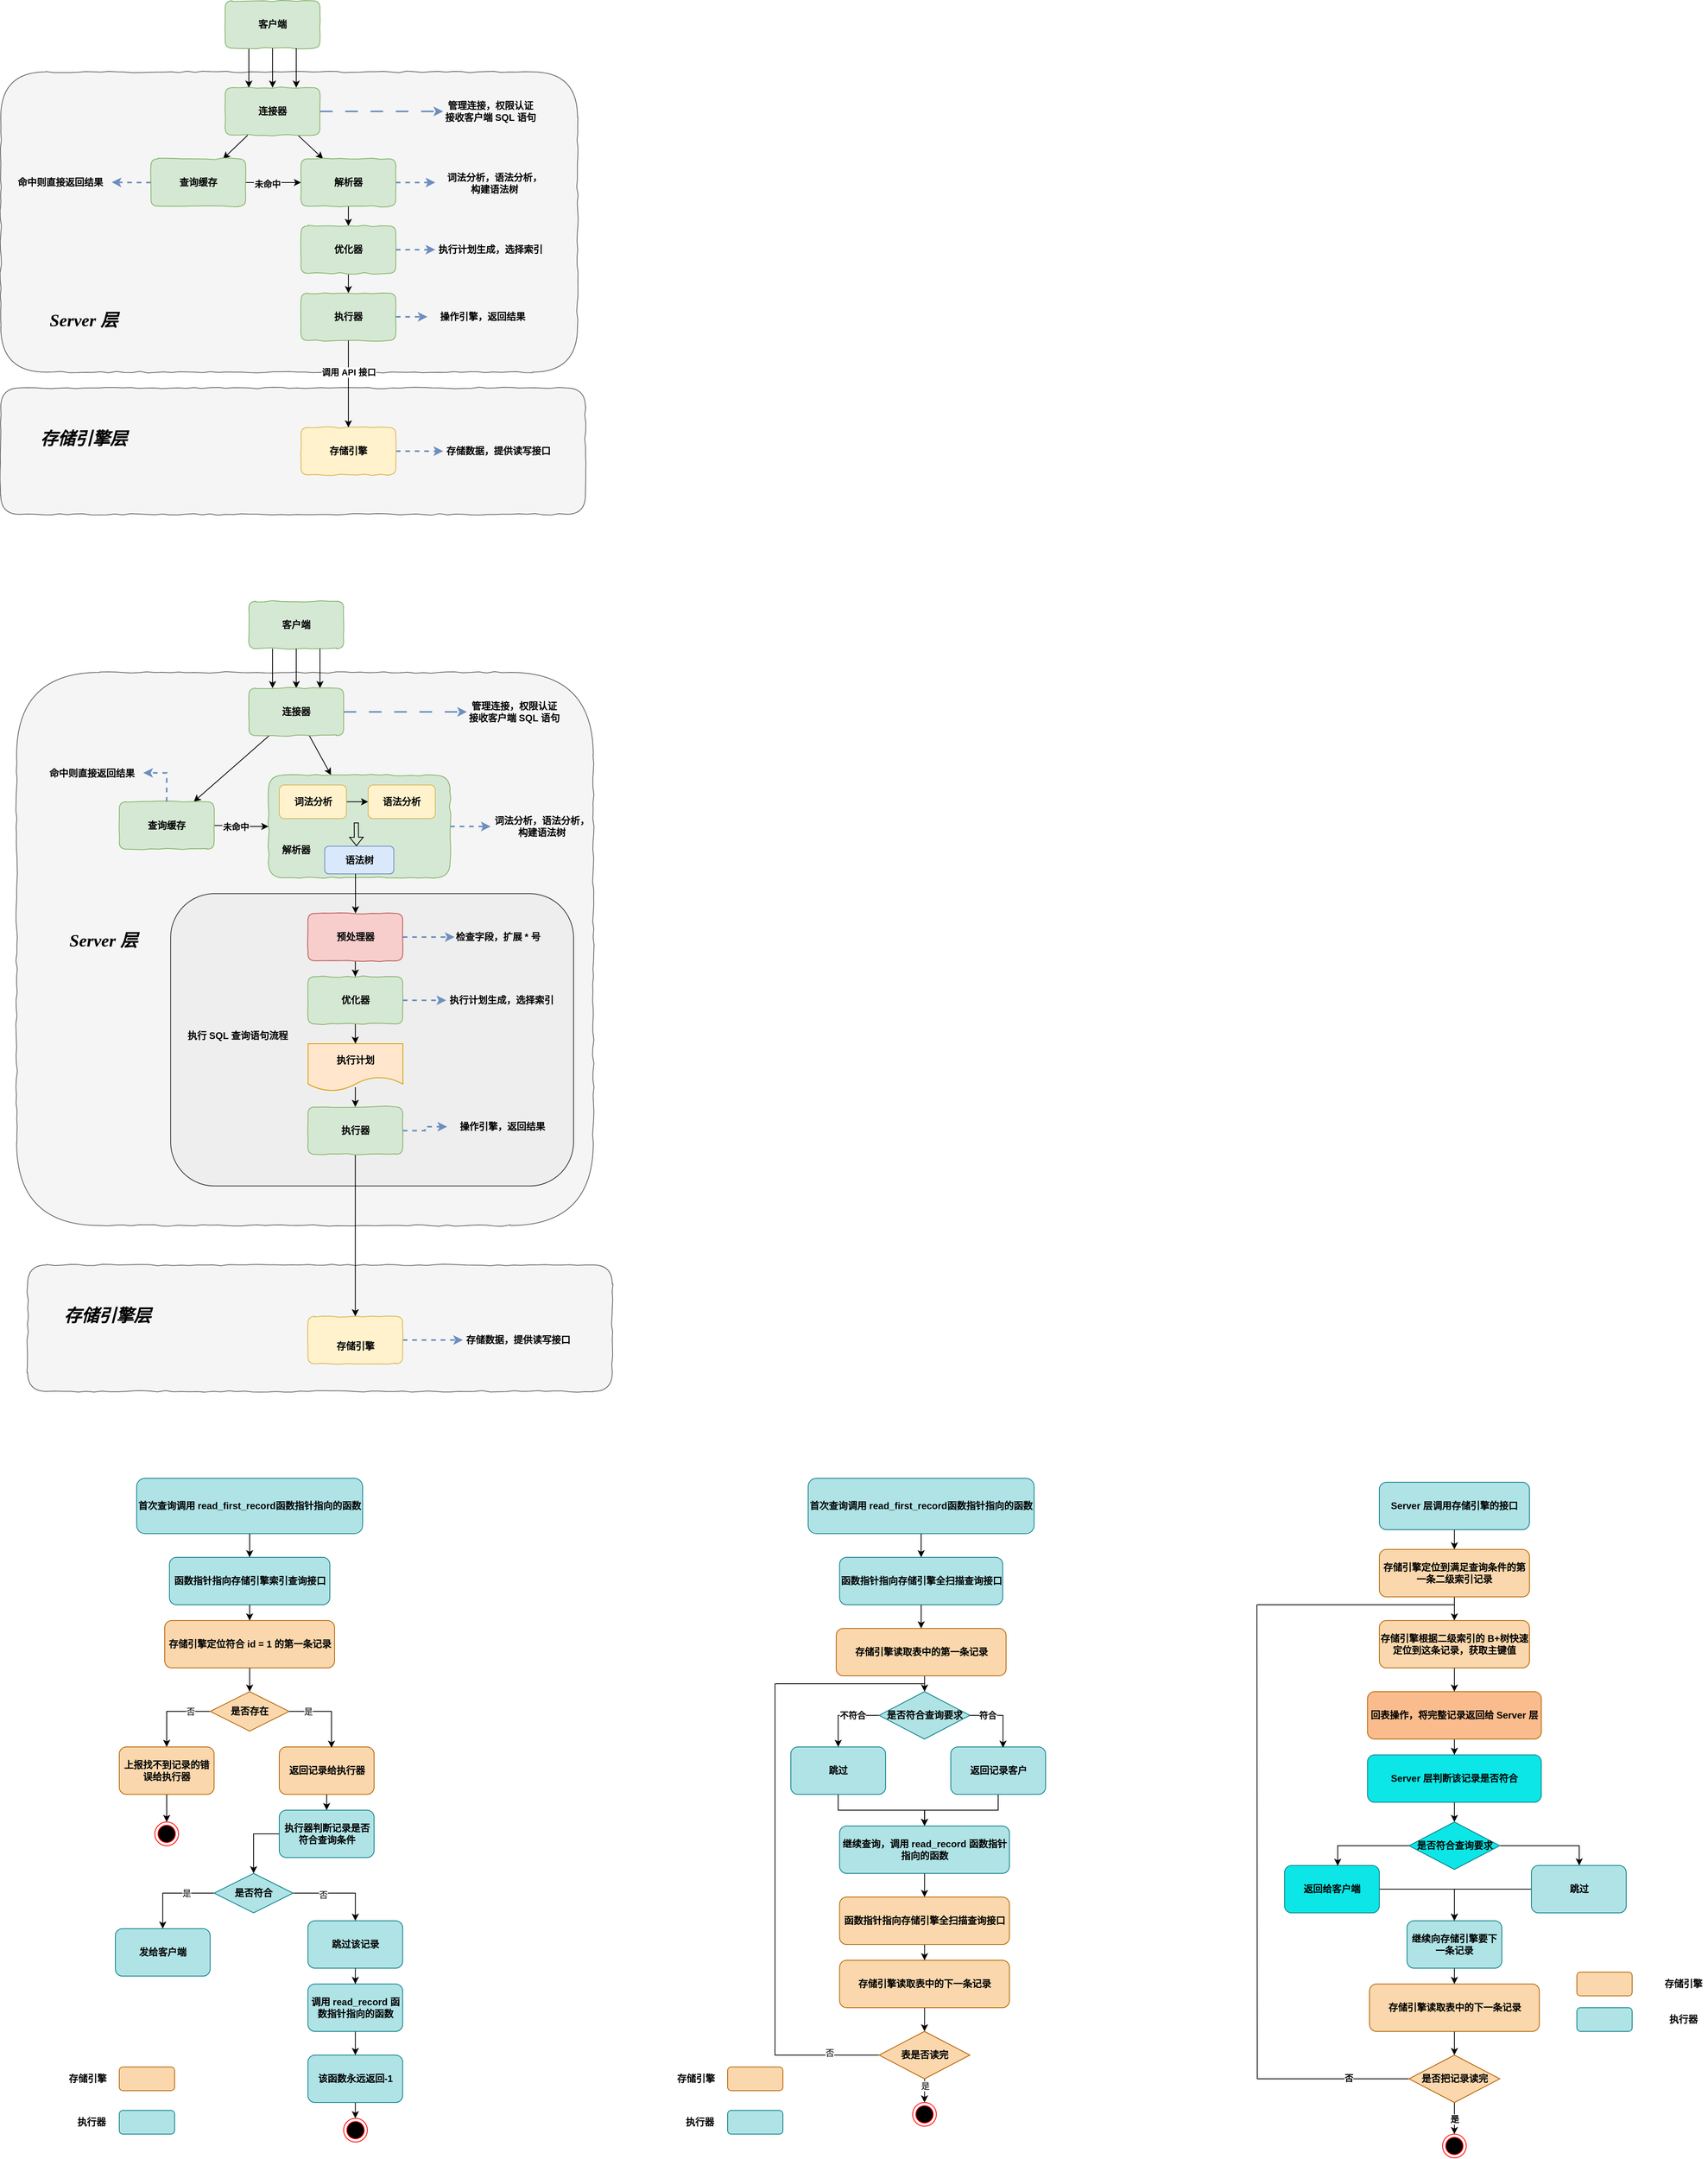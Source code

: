 <mxfile version="24.6.5" type="github">
  <diagram name="第 1 页" id="MEACxN7ZedEybKg8wjWV">
    <mxGraphModel dx="1878" dy="1115" grid="1" gridSize="10" guides="1" tooltips="1" connect="1" arrows="1" fold="1" page="1" pageScale="1" pageWidth="827" pageHeight="1169" math="0" shadow="0">
      <root>
        <mxCell id="0" />
        <mxCell id="1" parent="0" />
        <mxCell id="HuYIBK7tqEcYxLUVjsVk-5" value="" style="rounded=1;whiteSpace=wrap;html=1;comic=1;fontStyle=1;fillColor=#f5f5f5;strokeColor=#666666;fontColor=#333333;" vertex="1" parent="1">
          <mxGeometry x="10" y="110" width="730" height="380" as="geometry" />
        </mxCell>
        <mxCell id="HuYIBK7tqEcYxLUVjsVk-39" style="edgeStyle=orthogonalEdgeStyle;rounded=0;orthogonalLoop=1;jettySize=auto;html=1;entryX=0.25;entryY=0;entryDx=0;entryDy=0;" edge="1" parent="1" source="HuYIBK7tqEcYxLUVjsVk-2" target="HuYIBK7tqEcYxLUVjsVk-4">
          <mxGeometry relative="1" as="geometry">
            <Array as="points">
              <mxPoint x="324" y="100" />
              <mxPoint x="324" y="100" />
            </Array>
          </mxGeometry>
        </mxCell>
        <mxCell id="HuYIBK7tqEcYxLUVjsVk-2" value="客户端" style="rounded=1;whiteSpace=wrap;html=1;comic=1;fontStyle=1;fillColor=#d5e8d4;strokeColor=#82b366;" vertex="1" parent="1">
          <mxGeometry x="294" y="20" width="120" height="60" as="geometry" />
        </mxCell>
        <mxCell id="HuYIBK7tqEcYxLUVjsVk-18" style="rounded=0;orthogonalLoop=1;jettySize=auto;html=1;" edge="1" parent="1" source="HuYIBK7tqEcYxLUVjsVk-4" target="HuYIBK7tqEcYxLUVjsVk-15">
          <mxGeometry relative="1" as="geometry" />
        </mxCell>
        <mxCell id="HuYIBK7tqEcYxLUVjsVk-19" style="rounded=0;orthogonalLoop=1;jettySize=auto;html=1;" edge="1" parent="1" source="HuYIBK7tqEcYxLUVjsVk-4" target="HuYIBK7tqEcYxLUVjsVk-16">
          <mxGeometry relative="1" as="geometry" />
        </mxCell>
        <mxCell id="HuYIBK7tqEcYxLUVjsVk-27" style="edgeStyle=orthogonalEdgeStyle;rounded=1;orthogonalLoop=1;jettySize=auto;html=1;entryX=0;entryY=0.5;entryDx=0;entryDy=0;fillColor=#dae8fc;strokeColor=#6c8ebf;curved=0;dashed=1;dashPattern=8 8;strokeWidth=2;" edge="1" parent="1" source="HuYIBK7tqEcYxLUVjsVk-4" target="HuYIBK7tqEcYxLUVjsVk-14">
          <mxGeometry relative="1" as="geometry" />
        </mxCell>
        <mxCell id="HuYIBK7tqEcYxLUVjsVk-10" style="edgeStyle=orthogonalEdgeStyle;rounded=0;orthogonalLoop=1;jettySize=auto;html=1;" edge="1" parent="1" source="HuYIBK7tqEcYxLUVjsVk-2" target="HuYIBK7tqEcYxLUVjsVk-4">
          <mxGeometry relative="1" as="geometry">
            <mxPoint x="354.64" y="111.48" as="targetPoint" />
          </mxGeometry>
        </mxCell>
        <mxCell id="HuYIBK7tqEcYxLUVjsVk-13" style="edgeStyle=orthogonalEdgeStyle;rounded=0;orthogonalLoop=1;jettySize=auto;html=1;entryX=0.75;entryY=0;entryDx=0;entryDy=0;exitX=0.75;exitY=1;exitDx=0;exitDy=0;" edge="1" parent="1" source="HuYIBK7tqEcYxLUVjsVk-2" target="HuYIBK7tqEcYxLUVjsVk-4">
          <mxGeometry relative="1" as="geometry">
            <mxPoint x="364" y="80" as="sourcePoint" />
            <mxPoint x="383.5" y="109.26" as="targetPoint" />
          </mxGeometry>
        </mxCell>
        <mxCell id="HuYIBK7tqEcYxLUVjsVk-14" value="管理连接，权限认证&lt;div&gt;接收客户端 SQL 语句&lt;/div&gt;" style="text;html=1;align=center;verticalAlign=middle;whiteSpace=wrap;rounded=0;fontStyle=1" vertex="1" parent="1">
          <mxGeometry x="570" y="137.5" width="120" height="45" as="geometry" />
        </mxCell>
        <mxCell id="HuYIBK7tqEcYxLUVjsVk-52" style="edgeStyle=orthogonalEdgeStyle;rounded=0;orthogonalLoop=1;jettySize=auto;html=1;" edge="1" parent="1" source="HuYIBK7tqEcYxLUVjsVk-15" target="HuYIBK7tqEcYxLUVjsVk-16">
          <mxGeometry relative="1" as="geometry" />
        </mxCell>
        <mxCell id="HuYIBK7tqEcYxLUVjsVk-53" value="未命中" style="edgeLabel;align=center;verticalAlign=middle;resizable=0;points=[];fontStyle=1;labelBackgroundColor=#f5f5f5;" vertex="1" connectable="0" parent="HuYIBK7tqEcYxLUVjsVk-52">
          <mxGeometry x="-0.219" y="-1" relative="1" as="geometry">
            <mxPoint as="offset" />
          </mxGeometry>
        </mxCell>
        <mxCell id="HuYIBK7tqEcYxLUVjsVk-15" value="查询缓存" style="rounded=1;whiteSpace=wrap;html=1;comic=1;fontStyle=1;fillColor=#d5e8d4;strokeColor=#82b366;" vertex="1" parent="1">
          <mxGeometry x="200" y="220" width="120" height="60" as="geometry" />
        </mxCell>
        <mxCell id="HuYIBK7tqEcYxLUVjsVk-31" style="edgeStyle=orthogonalEdgeStyle;rounded=0;orthogonalLoop=1;jettySize=auto;html=1;dashed=1;strokeWidth=2;fillColor=#dae8fc;strokeColor=#6c8ebf;" edge="1" parent="1" source="HuYIBK7tqEcYxLUVjsVk-16">
          <mxGeometry relative="1" as="geometry">
            <mxPoint x="560" y="250" as="targetPoint" />
          </mxGeometry>
        </mxCell>
        <mxCell id="HuYIBK7tqEcYxLUVjsVk-44" style="edgeStyle=orthogonalEdgeStyle;rounded=0;orthogonalLoop=1;jettySize=auto;html=1;entryX=0.5;entryY=0;entryDx=0;entryDy=0;" edge="1" parent="1" source="HuYIBK7tqEcYxLUVjsVk-16" target="HuYIBK7tqEcYxLUVjsVk-23">
          <mxGeometry relative="1" as="geometry" />
        </mxCell>
        <mxCell id="HuYIBK7tqEcYxLUVjsVk-16" value="解析器" style="rounded=1;whiteSpace=wrap;html=1;comic=1;fontStyle=1;fillColor=#d5e8d4;strokeColor=#82b366;" vertex="1" parent="1">
          <mxGeometry x="390" y="220" width="120" height="60" as="geometry" />
        </mxCell>
        <mxCell id="HuYIBK7tqEcYxLUVjsVk-20" value="词法分析，语法分析，构建语法树" style="text;html=1;align=center;verticalAlign=middle;whiteSpace=wrap;rounded=0;fontStyle=1" vertex="1" parent="1">
          <mxGeometry x="570" y="220" width="130" height="62.5" as="geometry" />
        </mxCell>
        <mxCell id="HuYIBK7tqEcYxLUVjsVk-22" value="执行计划生成，选择索引" style="text;html=1;align=center;verticalAlign=middle;whiteSpace=wrap;rounded=0;fontStyle=1" vertex="1" parent="1">
          <mxGeometry x="560" y="310" width="140" height="50" as="geometry" />
        </mxCell>
        <mxCell id="HuYIBK7tqEcYxLUVjsVk-33" style="edgeStyle=orthogonalEdgeStyle;rounded=0;orthogonalLoop=1;jettySize=auto;html=1;fillColor=#dae8fc;strokeColor=#6c8ebf;dashed=1;strokeWidth=2;" edge="1" parent="1" source="HuYIBK7tqEcYxLUVjsVk-23" target="HuYIBK7tqEcYxLUVjsVk-22">
          <mxGeometry relative="1" as="geometry" />
        </mxCell>
        <mxCell id="HuYIBK7tqEcYxLUVjsVk-45" style="edgeStyle=orthogonalEdgeStyle;rounded=0;orthogonalLoop=1;jettySize=auto;html=1;" edge="1" parent="1" source="HuYIBK7tqEcYxLUVjsVk-23" target="HuYIBK7tqEcYxLUVjsVk-24">
          <mxGeometry relative="1" as="geometry" />
        </mxCell>
        <mxCell id="HuYIBK7tqEcYxLUVjsVk-23" value="优化器" style="rounded=1;whiteSpace=wrap;html=1;comic=1;fontStyle=1;fillColor=#d5e8d4;strokeColor=#82b366;" vertex="1" parent="1">
          <mxGeometry x="390" y="305" width="120" height="60" as="geometry" />
        </mxCell>
        <mxCell id="HuYIBK7tqEcYxLUVjsVk-34" style="edgeStyle=orthogonalEdgeStyle;rounded=0;orthogonalLoop=1;jettySize=auto;html=1;dashed=1;strokeWidth=2;fillColor=#dae8fc;strokeColor=#6c8ebf;" edge="1" parent="1" source="HuYIBK7tqEcYxLUVjsVk-24" target="HuYIBK7tqEcYxLUVjsVk-25">
          <mxGeometry relative="1" as="geometry" />
        </mxCell>
        <mxCell id="HuYIBK7tqEcYxLUVjsVk-24" value="执行器" style="rounded=1;whiteSpace=wrap;html=1;comic=1;fontStyle=1;fillColor=#d5e8d4;strokeColor=#82b366;" vertex="1" parent="1">
          <mxGeometry x="390" y="390" width="120" height="60" as="geometry" />
        </mxCell>
        <mxCell id="HuYIBK7tqEcYxLUVjsVk-25" value="操作引擎，返回结果" style="text;html=1;align=center;verticalAlign=middle;whiteSpace=wrap;rounded=0;fontStyle=1" vertex="1" parent="1">
          <mxGeometry x="550" y="395" width="140" height="50" as="geometry" />
        </mxCell>
        <mxCell id="HuYIBK7tqEcYxLUVjsVk-35" value="命中则直接返回结果" style="text;html=1;align=center;verticalAlign=middle;resizable=0;points=[];autosize=1;strokeColor=none;fillColor=none;fontStyle=1" vertex="1" parent="1">
          <mxGeometry x="20" y="235" width="130" height="30" as="geometry" />
        </mxCell>
        <mxCell id="HuYIBK7tqEcYxLUVjsVk-37" style="edgeStyle=orthogonalEdgeStyle;rounded=0;orthogonalLoop=1;jettySize=auto;html=1;entryX=1.003;entryY=0.489;entryDx=0;entryDy=0;entryPerimeter=0;fillColor=#dae8fc;strokeColor=#6c8ebf;dashed=1;strokeWidth=2;" edge="1" parent="1" source="HuYIBK7tqEcYxLUVjsVk-15" target="HuYIBK7tqEcYxLUVjsVk-35">
          <mxGeometry relative="1" as="geometry" />
        </mxCell>
        <mxCell id="HuYIBK7tqEcYxLUVjsVk-38" value="Server 层" style="text;html=1;align=center;verticalAlign=middle;whiteSpace=wrap;rounded=0;fontStyle=3;fontSize=22;fontFamily=Comic Sans MS;" vertex="1" parent="1">
          <mxGeometry x="60" y="390" width="110" height="70" as="geometry" />
        </mxCell>
        <mxCell id="HuYIBK7tqEcYxLUVjsVk-4" value="连接器" style="rounded=1;whiteSpace=wrap;html=1;comic=1;fontStyle=1;fillColor=#d5e8d4;strokeColor=#82b366;" vertex="1" parent="1">
          <mxGeometry x="294" y="130" width="120" height="60" as="geometry" />
        </mxCell>
        <mxCell id="HuYIBK7tqEcYxLUVjsVk-40" value="" style="rounded=1;whiteSpace=wrap;html=1;comic=1;fontStyle=1;fillColor=#f5f5f5;strokeColor=#666666;fontColor=#333333;" vertex="1" parent="1">
          <mxGeometry x="10" y="510" width="740" height="160" as="geometry" />
        </mxCell>
        <mxCell id="HuYIBK7tqEcYxLUVjsVk-42" value="存储引擎层" style="text;html=1;align=center;verticalAlign=middle;whiteSpace=wrap;rounded=0;fontStyle=3;fontSize=22;fontFamily=Comic Sans MS;" vertex="1" parent="1">
          <mxGeometry x="55" y="540" width="120" height="70" as="geometry" />
        </mxCell>
        <mxCell id="HuYIBK7tqEcYxLUVjsVk-49" style="edgeStyle=orthogonalEdgeStyle;rounded=0;orthogonalLoop=1;jettySize=auto;html=1;entryX=0;entryY=0.5;entryDx=0;entryDy=0;fillColor=#dae8fc;strokeColor=#6c8ebf;dashed=1;strokeWidth=2;" edge="1" parent="1" source="HuYIBK7tqEcYxLUVjsVk-43" target="HuYIBK7tqEcYxLUVjsVk-48">
          <mxGeometry relative="1" as="geometry" />
        </mxCell>
        <mxCell id="HuYIBK7tqEcYxLUVjsVk-43" value="存储引擎" style="rounded=1;whiteSpace=wrap;html=1;comic=1;fontStyle=1;fillColor=#fff2cc;strokeColor=#d6b656;" vertex="1" parent="1">
          <mxGeometry x="390" y="560" width="120" height="60" as="geometry" />
        </mxCell>
        <mxCell id="HuYIBK7tqEcYxLUVjsVk-48" value="存储数据，提供读写接口" style="text;html=1;align=center;verticalAlign=middle;whiteSpace=wrap;rounded=0;fontStyle=1" vertex="1" parent="1">
          <mxGeometry x="570" y="565" width="140" height="50" as="geometry" />
        </mxCell>
        <mxCell id="HuYIBK7tqEcYxLUVjsVk-50" style="edgeStyle=orthogonalEdgeStyle;rounded=0;orthogonalLoop=1;jettySize=auto;html=1;entryX=0.5;entryY=0;entryDx=0;entryDy=0;" edge="1" parent="1" source="HuYIBK7tqEcYxLUVjsVk-24" target="HuYIBK7tqEcYxLUVjsVk-43">
          <mxGeometry relative="1" as="geometry" />
        </mxCell>
        <mxCell id="HuYIBK7tqEcYxLUVjsVk-51" value="调用 API 接口" style="edgeLabel;html=1;align=center;verticalAlign=middle;resizable=0;points=[];fontStyle=1" vertex="1" connectable="0" parent="HuYIBK7tqEcYxLUVjsVk-50">
          <mxGeometry x="-0.169" y="-3" relative="1" as="geometry">
            <mxPoint x="3" y="-6" as="offset" />
          </mxGeometry>
        </mxCell>
        <mxCell id="HuYIBK7tqEcYxLUVjsVk-54" value="" style="rounded=1;whiteSpace=wrap;html=1;comic=1;fontStyle=1;fillColor=#f5f5f5;strokeColor=#666666;fontColor=#333333;" vertex="1" parent="1">
          <mxGeometry x="30" y="870" width="730" height="700" as="geometry" />
        </mxCell>
        <mxCell id="HuYIBK7tqEcYxLUVjsVk-55" style="edgeStyle=orthogonalEdgeStyle;rounded=0;orthogonalLoop=1;jettySize=auto;html=1;entryX=0.25;entryY=0;entryDx=0;entryDy=0;" edge="1" parent="1" source="HuYIBK7tqEcYxLUVjsVk-56" target="HuYIBK7tqEcYxLUVjsVk-80">
          <mxGeometry relative="1" as="geometry">
            <Array as="points">
              <mxPoint x="354" y="860" />
              <mxPoint x="354" y="860" />
            </Array>
          </mxGeometry>
        </mxCell>
        <mxCell id="HuYIBK7tqEcYxLUVjsVk-56" value="客户端" style="rounded=1;whiteSpace=wrap;html=1;comic=1;fontStyle=1;fillColor=#d5e8d4;strokeColor=#82b366;" vertex="1" parent="1">
          <mxGeometry x="324" y="780" width="120" height="60" as="geometry" />
        </mxCell>
        <mxCell id="HuYIBK7tqEcYxLUVjsVk-57" style="rounded=0;orthogonalLoop=1;jettySize=auto;html=1;" edge="1" parent="1" source="HuYIBK7tqEcYxLUVjsVk-80" target="HuYIBK7tqEcYxLUVjsVk-65">
          <mxGeometry relative="1" as="geometry" />
        </mxCell>
        <mxCell id="HuYIBK7tqEcYxLUVjsVk-58" style="rounded=0;orthogonalLoop=1;jettySize=auto;html=1;" edge="1" parent="1" source="HuYIBK7tqEcYxLUVjsVk-80" target="HuYIBK7tqEcYxLUVjsVk-68">
          <mxGeometry relative="1" as="geometry" />
        </mxCell>
        <mxCell id="HuYIBK7tqEcYxLUVjsVk-59" style="edgeStyle=orthogonalEdgeStyle;rounded=1;orthogonalLoop=1;jettySize=auto;html=1;entryX=0;entryY=0.5;entryDx=0;entryDy=0;fillColor=#dae8fc;strokeColor=#6c8ebf;curved=0;dashed=1;dashPattern=8 8;strokeWidth=2;" edge="1" parent="1" source="HuYIBK7tqEcYxLUVjsVk-80" target="HuYIBK7tqEcYxLUVjsVk-62">
          <mxGeometry relative="1" as="geometry" />
        </mxCell>
        <mxCell id="HuYIBK7tqEcYxLUVjsVk-60" style="edgeStyle=orthogonalEdgeStyle;rounded=0;orthogonalLoop=1;jettySize=auto;html=1;" edge="1" parent="1" source="HuYIBK7tqEcYxLUVjsVk-56" target="HuYIBK7tqEcYxLUVjsVk-80">
          <mxGeometry relative="1" as="geometry">
            <mxPoint x="384.64" y="871.48" as="targetPoint" />
          </mxGeometry>
        </mxCell>
        <mxCell id="HuYIBK7tqEcYxLUVjsVk-61" style="edgeStyle=orthogonalEdgeStyle;rounded=0;orthogonalLoop=1;jettySize=auto;html=1;entryX=0.75;entryY=0;entryDx=0;entryDy=0;exitX=0.75;exitY=1;exitDx=0;exitDy=0;" edge="1" parent="1" source="HuYIBK7tqEcYxLUVjsVk-56" target="HuYIBK7tqEcYxLUVjsVk-80">
          <mxGeometry relative="1" as="geometry">
            <mxPoint x="394" y="840" as="sourcePoint" />
            <mxPoint x="413.5" y="869.26" as="targetPoint" />
          </mxGeometry>
        </mxCell>
        <mxCell id="HuYIBK7tqEcYxLUVjsVk-62" value="管理连接，权限认证&lt;div&gt;接收客户端 SQL 语句&lt;/div&gt;" style="text;html=1;align=center;verticalAlign=middle;whiteSpace=wrap;rounded=0;fontStyle=1" vertex="1" parent="1">
          <mxGeometry x="600" y="897.5" width="120" height="45" as="geometry" />
        </mxCell>
        <mxCell id="HuYIBK7tqEcYxLUVjsVk-63" style="edgeStyle=orthogonalEdgeStyle;rounded=0;orthogonalLoop=1;jettySize=auto;html=1;" edge="1" parent="1" source="HuYIBK7tqEcYxLUVjsVk-65" target="HuYIBK7tqEcYxLUVjsVk-68">
          <mxGeometry relative="1" as="geometry" />
        </mxCell>
        <mxCell id="HuYIBK7tqEcYxLUVjsVk-64" value="未命中" style="edgeLabel;align=center;verticalAlign=middle;resizable=0;points=[];fontStyle=1;labelBackgroundColor=#f5f5f5;" vertex="1" connectable="0" parent="HuYIBK7tqEcYxLUVjsVk-63">
          <mxGeometry x="-0.219" y="-1" relative="1" as="geometry">
            <mxPoint as="offset" />
          </mxGeometry>
        </mxCell>
        <mxCell id="HuYIBK7tqEcYxLUVjsVk-65" value="查询缓存" style="rounded=1;whiteSpace=wrap;html=1;comic=1;fontStyle=1;fillColor=#d5e8d4;strokeColor=#82b366;" vertex="1" parent="1">
          <mxGeometry x="160" y="1033.75" width="120" height="60" as="geometry" />
        </mxCell>
        <mxCell id="HuYIBK7tqEcYxLUVjsVk-97" style="edgeStyle=orthogonalEdgeStyle;rounded=0;orthogonalLoop=1;jettySize=auto;html=1;dashed=1;fillColor=#dae8fc;strokeColor=#6c8ebf;strokeWidth=2;" edge="1" parent="1" source="HuYIBK7tqEcYxLUVjsVk-68" target="HuYIBK7tqEcYxLUVjsVk-69">
          <mxGeometry relative="1" as="geometry" />
        </mxCell>
        <mxCell id="HuYIBK7tqEcYxLUVjsVk-68" value="" style="rounded=1;whiteSpace=wrap;html=1;comic=1;fontStyle=1;fillColor=#d5e8d4;strokeColor=#82b366;" vertex="1" parent="1">
          <mxGeometry x="348.75" y="1000" width="230" height="130" as="geometry" />
        </mxCell>
        <mxCell id="HuYIBK7tqEcYxLUVjsVk-69" value="词法分析，语法分析，构建语法树" style="text;html=1;align=center;verticalAlign=middle;whiteSpace=wrap;rounded=0;fontStyle=1" vertex="1" parent="1">
          <mxGeometry x="630" y="1033.75" width="130" height="62.5" as="geometry" />
        </mxCell>
        <mxCell id="HuYIBK7tqEcYxLUVjsVk-77" value="命中则直接返回结果" style="text;html=1;align=center;verticalAlign=middle;resizable=0;points=[];autosize=1;strokeColor=none;fillColor=none;fontStyle=1" vertex="1" parent="1">
          <mxGeometry x="60" y="982.5" width="130" height="30" as="geometry" />
        </mxCell>
        <mxCell id="HuYIBK7tqEcYxLUVjsVk-78" style="edgeStyle=orthogonalEdgeStyle;rounded=0;orthogonalLoop=1;jettySize=auto;html=1;entryX=1.003;entryY=0.489;entryDx=0;entryDy=0;entryPerimeter=0;fillColor=#dae8fc;strokeColor=#6c8ebf;dashed=1;strokeWidth=2;" edge="1" parent="1" source="HuYIBK7tqEcYxLUVjsVk-65" target="HuYIBK7tqEcYxLUVjsVk-77">
          <mxGeometry relative="1" as="geometry" />
        </mxCell>
        <mxCell id="HuYIBK7tqEcYxLUVjsVk-79" value="Server 层" style="text;html=1;align=center;verticalAlign=middle;whiteSpace=wrap;rounded=0;fontStyle=3;fontSize=22;fontFamily=Comic Sans MS;" vertex="1" parent="1">
          <mxGeometry x="85" y="1175" width="110" height="70" as="geometry" />
        </mxCell>
        <mxCell id="HuYIBK7tqEcYxLUVjsVk-80" value="连接器" style="rounded=1;whiteSpace=wrap;html=1;comic=1;fontStyle=1;fillColor=#d5e8d4;strokeColor=#82b366;" vertex="1" parent="1">
          <mxGeometry x="324" y="890" width="120" height="60" as="geometry" />
        </mxCell>
        <mxCell id="HuYIBK7tqEcYxLUVjsVk-81" value="" style="rounded=1;whiteSpace=wrap;html=1;comic=1;fontStyle=1;fillColor=#f5f5f5;strokeColor=#666666;fontColor=#333333;" vertex="1" parent="1">
          <mxGeometry x="44" y="1620" width="740" height="160" as="geometry" />
        </mxCell>
        <mxCell id="HuYIBK7tqEcYxLUVjsVk-82" value="存储引擎层" style="text;html=1;align=center;verticalAlign=middle;whiteSpace=wrap;rounded=0;fontStyle=3;fontSize=22;fontFamily=Comic Sans MS;" vertex="1" parent="1">
          <mxGeometry x="85" y="1650" width="120" height="70" as="geometry" />
        </mxCell>
        <mxCell id="HuYIBK7tqEcYxLUVjsVk-83" style="edgeStyle=orthogonalEdgeStyle;rounded=0;orthogonalLoop=1;jettySize=auto;html=1;entryX=0;entryY=0.5;entryDx=0;entryDy=0;fillColor=#dae8fc;strokeColor=#6c8ebf;dashed=1;strokeWidth=2;" edge="1" parent="1" source="HuYIBK7tqEcYxLUVjsVk-84" target="HuYIBK7tqEcYxLUVjsVk-85">
          <mxGeometry relative="1" as="geometry" />
        </mxCell>
        <mxCell id="HuYIBK7tqEcYxLUVjsVk-84" value="&lt;div&gt;&lt;br&gt;&lt;/div&gt;存储引擎" style="rounded=1;whiteSpace=wrap;html=1;comic=1;fontStyle=1;fillColor=#fff2cc;strokeColor=#d6b656;" vertex="1" parent="1">
          <mxGeometry x="398.75" y="1685" width="120" height="60" as="geometry" />
        </mxCell>
        <mxCell id="HuYIBK7tqEcYxLUVjsVk-85" value="存储数据，提供读写接口" style="text;html=1;align=center;verticalAlign=middle;whiteSpace=wrap;rounded=0;fontStyle=1" vertex="1" parent="1">
          <mxGeometry x="595" y="1690" width="140" height="50" as="geometry" />
        </mxCell>
        <mxCell id="HuYIBK7tqEcYxLUVjsVk-91" style="edgeStyle=orthogonalEdgeStyle;rounded=0;orthogonalLoop=1;jettySize=auto;html=1;entryX=0;entryY=0.5;entryDx=0;entryDy=0;" edge="1" parent="1" source="HuYIBK7tqEcYxLUVjsVk-88" target="HuYIBK7tqEcYxLUVjsVk-90">
          <mxGeometry relative="1" as="geometry" />
        </mxCell>
        <mxCell id="HuYIBK7tqEcYxLUVjsVk-88" value="词法分析" style="rounded=1;whiteSpace=wrap;html=1;fillColor=#fff2cc;strokeColor=#d6b656;fontStyle=1" vertex="1" parent="1">
          <mxGeometry x="362.5" y="1012.5" width="85" height="42.5" as="geometry" />
        </mxCell>
        <mxCell id="HuYIBK7tqEcYxLUVjsVk-90" value="语法分析" style="rounded=1;whiteSpace=wrap;html=1;fillColor=#fff2cc;strokeColor=#d6b656;fontStyle=1" vertex="1" parent="1">
          <mxGeometry x="475" y="1012.5" width="85" height="42.5" as="geometry" />
        </mxCell>
        <mxCell id="HuYIBK7tqEcYxLUVjsVk-92" value="语法树" style="rounded=1;whiteSpace=wrap;html=1;fillColor=#dae8fc;strokeColor=#6c8ebf;fontStyle=1" vertex="1" parent="1">
          <mxGeometry x="420" y="1090" width="87.5" height="35" as="geometry" />
        </mxCell>
        <mxCell id="HuYIBK7tqEcYxLUVjsVk-96" value="" style="endArrow=classic;html=1;rounded=0;entryX=0.46;entryY=-0.006;entryDx=0;entryDy=0;entryPerimeter=0;shape=flexArrow;endSize=3.22;endWidth=11;width=5.333;" edge="1" parent="1" target="HuYIBK7tqEcYxLUVjsVk-92">
          <mxGeometry width="50" height="50" relative="1" as="geometry">
            <mxPoint x="460" y="1060" as="sourcePoint" />
            <mxPoint x="370" y="1170" as="targetPoint" />
            <Array as="points">
              <mxPoint x="460" y="1060" />
            </Array>
          </mxGeometry>
        </mxCell>
        <mxCell id="HuYIBK7tqEcYxLUVjsVk-98" value="解析器" style="text;html=1;align=center;verticalAlign=middle;whiteSpace=wrap;rounded=0;fontStyle=1" vertex="1" parent="1">
          <mxGeometry x="354" y="1080" width="60" height="30" as="geometry" />
        </mxCell>
        <mxCell id="HuYIBK7tqEcYxLUVjsVk-101" value="" style="rounded=1;whiteSpace=wrap;html=1;fillColor=#eeeeee;strokeColor=#36393d;fillStyle=solid;" vertex="1" parent="1">
          <mxGeometry x="225" y="1150" width="510" height="370" as="geometry" />
        </mxCell>
        <mxCell id="HuYIBK7tqEcYxLUVjsVk-103" style="edgeStyle=orthogonalEdgeStyle;rounded=0;orthogonalLoop=1;jettySize=auto;html=1;entryX=0.5;entryY=0;entryDx=0;entryDy=0;" edge="1" parent="1" source="HuYIBK7tqEcYxLUVjsVk-99" target="HuYIBK7tqEcYxLUVjsVk-73">
          <mxGeometry relative="1" as="geometry" />
        </mxCell>
        <mxCell id="HuYIBK7tqEcYxLUVjsVk-290" style="edgeStyle=orthogonalEdgeStyle;rounded=0;orthogonalLoop=1;jettySize=auto;html=1;fillColor=#dae8fc;strokeColor=#6c8ebf;dashed=1;strokeWidth=2;" edge="1" parent="1" source="HuYIBK7tqEcYxLUVjsVk-99" target="HuYIBK7tqEcYxLUVjsVk-289">
          <mxGeometry relative="1" as="geometry" />
        </mxCell>
        <mxCell id="HuYIBK7tqEcYxLUVjsVk-99" value="预处理器" style="rounded=1;whiteSpace=wrap;html=1;comic=1;fontStyle=1;fillColor=#f8cecc;strokeColor=#b85450;" vertex="1" parent="1">
          <mxGeometry x="398.75" y="1175" width="120" height="60" as="geometry" />
        </mxCell>
        <mxCell id="HuYIBK7tqEcYxLUVjsVk-105" style="edgeStyle=orthogonalEdgeStyle;rounded=0;orthogonalLoop=1;jettySize=auto;html=1;entryX=0.5;entryY=0;entryDx=0;entryDy=0;" edge="1" parent="1" target="HuYIBK7tqEcYxLUVjsVk-75">
          <mxGeometry relative="1" as="geometry">
            <mxPoint x="458.833" y="1395.0" as="sourcePoint" />
          </mxGeometry>
        </mxCell>
        <mxCell id="HuYIBK7tqEcYxLUVjsVk-104" style="edgeStyle=orthogonalEdgeStyle;rounded=0;orthogonalLoop=1;jettySize=auto;html=1;entryX=0.5;entryY=0;entryDx=0;entryDy=0;" edge="1" parent="1" source="HuYIBK7tqEcYxLUVjsVk-73" target="HuYIBK7tqEcYxLUVjsVk-291">
          <mxGeometry relative="1" as="geometry">
            <mxPoint x="458.833" y="1335.0" as="targetPoint" />
          </mxGeometry>
        </mxCell>
        <mxCell id="HuYIBK7tqEcYxLUVjsVk-73" value="优化器" style="rounded=1;whiteSpace=wrap;html=1;comic=1;fontStyle=1;fillColor=#d5e8d4;strokeColor=#82b366;" vertex="1" parent="1">
          <mxGeometry x="398.75" y="1255" width="120" height="60" as="geometry" />
        </mxCell>
        <mxCell id="HuYIBK7tqEcYxLUVjsVk-294" style="edgeStyle=orthogonalEdgeStyle;rounded=0;orthogonalLoop=1;jettySize=auto;html=1;" edge="1" parent="1" source="HuYIBK7tqEcYxLUVjsVk-75" target="HuYIBK7tqEcYxLUVjsVk-84">
          <mxGeometry relative="1" as="geometry" />
        </mxCell>
        <mxCell id="HuYIBK7tqEcYxLUVjsVk-75" value="执行器" style="rounded=1;whiteSpace=wrap;html=1;comic=1;fontStyle=1;fillColor=#d5e8d4;strokeColor=#82b366;" vertex="1" parent="1">
          <mxGeometry x="398.75" y="1420" width="120" height="60" as="geometry" />
        </mxCell>
        <mxCell id="HuYIBK7tqEcYxLUVjsVk-70" value="执行计划生成，选择索引" style="text;html=1;align=center;verticalAlign=middle;whiteSpace=wrap;rounded=0;fontStyle=1" vertex="1" parent="1">
          <mxGeometry x="573.75" y="1260" width="140" height="50" as="geometry" />
        </mxCell>
        <mxCell id="HuYIBK7tqEcYxLUVjsVk-71" style="edgeStyle=orthogonalEdgeStyle;rounded=0;orthogonalLoop=1;jettySize=auto;html=1;fillColor=#dae8fc;strokeColor=#6c8ebf;dashed=1;strokeWidth=2;" edge="1" parent="1" source="HuYIBK7tqEcYxLUVjsVk-73" target="HuYIBK7tqEcYxLUVjsVk-70">
          <mxGeometry relative="1" as="geometry" />
        </mxCell>
        <mxCell id="HuYIBK7tqEcYxLUVjsVk-76" value="操作引擎，返回结果" style="text;html=1;align=center;verticalAlign=middle;whiteSpace=wrap;rounded=0;fontStyle=1" vertex="1" parent="1">
          <mxGeometry x="575" y="1420" width="140" height="50" as="geometry" />
        </mxCell>
        <mxCell id="HuYIBK7tqEcYxLUVjsVk-74" style="edgeStyle=orthogonalEdgeStyle;rounded=0;orthogonalLoop=1;jettySize=auto;html=1;dashed=1;strokeWidth=2;fillColor=#dae8fc;strokeColor=#6c8ebf;" edge="1" parent="1" source="HuYIBK7tqEcYxLUVjsVk-75" target="HuYIBK7tqEcYxLUVjsVk-76">
          <mxGeometry relative="1" as="geometry" />
        </mxCell>
        <mxCell id="HuYIBK7tqEcYxLUVjsVk-108" value="执行 SQL 查询语句流程" style="text;html=1;align=center;verticalAlign=middle;whiteSpace=wrap;rounded=0;fontStyle=1" vertex="1" parent="1">
          <mxGeometry x="245" y="1285" width="130" height="90" as="geometry" />
        </mxCell>
        <mxCell id="HuYIBK7tqEcYxLUVjsVk-109" style="edgeStyle=orthogonalEdgeStyle;rounded=0;orthogonalLoop=1;jettySize=auto;html=1;" edge="1" parent="1" source="HuYIBK7tqEcYxLUVjsVk-92" target="HuYIBK7tqEcYxLUVjsVk-99">
          <mxGeometry relative="1" as="geometry">
            <Array as="points">
              <mxPoint x="459" y="1140" />
              <mxPoint x="459" y="1140" />
            </Array>
          </mxGeometry>
        </mxCell>
        <mxCell id="HuYIBK7tqEcYxLUVjsVk-123" style="edgeStyle=orthogonalEdgeStyle;rounded=0;orthogonalLoop=1;jettySize=auto;html=1;" edge="1" parent="1" source="HuYIBK7tqEcYxLUVjsVk-111" target="HuYIBK7tqEcYxLUVjsVk-112">
          <mxGeometry relative="1" as="geometry" />
        </mxCell>
        <mxCell id="HuYIBK7tqEcYxLUVjsVk-111" value="首次查询调用 read_first_record函数指针指向的函数" style="rounded=1;whiteSpace=wrap;html=1;fontStyle=1;fillColor=#b0e3e6;strokeColor=#0e8088;" vertex="1" parent="1">
          <mxGeometry x="182" y="1890" width="286" height="70" as="geometry" />
        </mxCell>
        <mxCell id="HuYIBK7tqEcYxLUVjsVk-122" style="edgeStyle=orthogonalEdgeStyle;rounded=0;orthogonalLoop=1;jettySize=auto;html=1;" edge="1" parent="1" source="HuYIBK7tqEcYxLUVjsVk-112" target="HuYIBK7tqEcYxLUVjsVk-113">
          <mxGeometry relative="1" as="geometry" />
        </mxCell>
        <mxCell id="HuYIBK7tqEcYxLUVjsVk-112" value="函数指针指向存储引擎索引查询接口" style="rounded=1;whiteSpace=wrap;html=1;fontStyle=1;fillColor=#b0e3e6;strokeColor=#0e8088;" vertex="1" parent="1">
          <mxGeometry x="223.5" y="1990" width="203" height="60" as="geometry" />
        </mxCell>
        <mxCell id="HuYIBK7tqEcYxLUVjsVk-121" style="edgeStyle=orthogonalEdgeStyle;rounded=0;orthogonalLoop=1;jettySize=auto;html=1;entryX=0.5;entryY=0;entryDx=0;entryDy=0;" edge="1" parent="1" source="HuYIBK7tqEcYxLUVjsVk-113" target="HuYIBK7tqEcYxLUVjsVk-115">
          <mxGeometry relative="1" as="geometry" />
        </mxCell>
        <mxCell id="HuYIBK7tqEcYxLUVjsVk-113" value="存储引擎定位符合 id = 1 的第一条记录" style="rounded=1;whiteSpace=wrap;html=1;fontStyle=1;fillColor=#fad7ac;strokeColor=#b46504;" vertex="1" parent="1">
          <mxGeometry x="217.5" y="2070" width="215" height="60" as="geometry" />
        </mxCell>
        <mxCell id="HuYIBK7tqEcYxLUVjsVk-119" style="edgeStyle=orthogonalEdgeStyle;rounded=0;orthogonalLoop=1;jettySize=auto;html=1;entryX=0.5;entryY=0;entryDx=0;entryDy=0;" edge="1" parent="1" source="HuYIBK7tqEcYxLUVjsVk-115" target="HuYIBK7tqEcYxLUVjsVk-117">
          <mxGeometry relative="1" as="geometry">
            <Array as="points">
              <mxPoint x="220" y="2185" />
            </Array>
          </mxGeometry>
        </mxCell>
        <mxCell id="HuYIBK7tqEcYxLUVjsVk-243" value="否" style="edgeLabel;html=1;align=center;verticalAlign=middle;resizable=0;points=[];" vertex="1" connectable="0" parent="HuYIBK7tqEcYxLUVjsVk-119">
          <mxGeometry x="-0.491" relative="1" as="geometry">
            <mxPoint as="offset" />
          </mxGeometry>
        </mxCell>
        <mxCell id="HuYIBK7tqEcYxLUVjsVk-115" value="是否存在" style="rhombus;whiteSpace=wrap;html=1;fontStyle=1;fillColor=#fad7ac;strokeColor=#b46504;" vertex="1" parent="1">
          <mxGeometry x="275" y="2160" width="100" height="50" as="geometry" />
        </mxCell>
        <mxCell id="HuYIBK7tqEcYxLUVjsVk-137" style="edgeStyle=orthogonalEdgeStyle;rounded=0;orthogonalLoop=1;jettySize=auto;html=1;entryX=0.5;entryY=0;entryDx=0;entryDy=0;" edge="1" parent="1" source="HuYIBK7tqEcYxLUVjsVk-117" target="HuYIBK7tqEcYxLUVjsVk-136">
          <mxGeometry relative="1" as="geometry" />
        </mxCell>
        <mxCell id="HuYIBK7tqEcYxLUVjsVk-117" value="上报找不到记录的错误给执行器" style="rounded=1;whiteSpace=wrap;html=1;fontStyle=1;fillColor=#fad7ac;strokeColor=#b46504;" vertex="1" parent="1">
          <mxGeometry x="160" y="2230" width="120" height="60" as="geometry" />
        </mxCell>
        <mxCell id="HuYIBK7tqEcYxLUVjsVk-135" style="edgeStyle=orthogonalEdgeStyle;rounded=0;orthogonalLoop=1;jettySize=auto;html=1;entryX=0.5;entryY=0;entryDx=0;entryDy=0;" edge="1" parent="1" source="HuYIBK7tqEcYxLUVjsVk-118" target="HuYIBK7tqEcYxLUVjsVk-124">
          <mxGeometry relative="1" as="geometry" />
        </mxCell>
        <mxCell id="HuYIBK7tqEcYxLUVjsVk-118" value="返回记录给执行器" style="rounded=1;whiteSpace=wrap;html=1;fontStyle=1;fillColor=#fad7ac;strokeColor=#b46504;" vertex="1" parent="1">
          <mxGeometry x="362.5" y="2230" width="120" height="60" as="geometry" />
        </mxCell>
        <mxCell id="HuYIBK7tqEcYxLUVjsVk-120" style="edgeStyle=orthogonalEdgeStyle;rounded=0;orthogonalLoop=1;jettySize=auto;html=1;entryX=0.551;entryY=0.017;entryDx=0;entryDy=0;entryPerimeter=0;" edge="1" parent="1" source="HuYIBK7tqEcYxLUVjsVk-115" target="HuYIBK7tqEcYxLUVjsVk-118">
          <mxGeometry relative="1" as="geometry">
            <Array as="points">
              <mxPoint x="429" y="2185" />
            </Array>
          </mxGeometry>
        </mxCell>
        <mxCell id="HuYIBK7tqEcYxLUVjsVk-244" value="是" style="edgeLabel;html=1;align=center;verticalAlign=middle;resizable=0;points=[];" vertex="1" connectable="0" parent="HuYIBK7tqEcYxLUVjsVk-120">
          <mxGeometry x="-0.496" y="-3" relative="1" as="geometry">
            <mxPoint x="-1" y="-3" as="offset" />
          </mxGeometry>
        </mxCell>
        <mxCell id="HuYIBK7tqEcYxLUVjsVk-134" style="edgeStyle=orthogonalEdgeStyle;rounded=0;orthogonalLoop=1;jettySize=auto;html=1;" edge="1" parent="1" source="HuYIBK7tqEcYxLUVjsVk-124" target="HuYIBK7tqEcYxLUVjsVk-125">
          <mxGeometry relative="1" as="geometry">
            <Array as="points">
              <mxPoint x="330" y="2340" />
            </Array>
          </mxGeometry>
        </mxCell>
        <mxCell id="HuYIBK7tqEcYxLUVjsVk-124" value="执行器判断记录是否符合查询条件" style="rounded=1;whiteSpace=wrap;html=1;fontStyle=1;fillColor=#b0e3e6;strokeColor=#0e8088;" vertex="1" parent="1">
          <mxGeometry x="362.5" y="2310" width="120" height="60" as="geometry" />
        </mxCell>
        <mxCell id="HuYIBK7tqEcYxLUVjsVk-138" style="edgeStyle=orthogonalEdgeStyle;rounded=0;orthogonalLoop=1;jettySize=auto;html=1;" edge="1" parent="1" source="HuYIBK7tqEcYxLUVjsVk-125" target="HuYIBK7tqEcYxLUVjsVk-126">
          <mxGeometry relative="1" as="geometry" />
        </mxCell>
        <mxCell id="HuYIBK7tqEcYxLUVjsVk-140" value="是" style="edgeLabel;html=1;align=center;verticalAlign=middle;resizable=0;points=[];" vertex="1" connectable="0" parent="HuYIBK7tqEcYxLUVjsVk-138">
          <mxGeometry x="-0.358" y="4" relative="1" as="geometry">
            <mxPoint y="-4" as="offset" />
          </mxGeometry>
        </mxCell>
        <mxCell id="HuYIBK7tqEcYxLUVjsVk-139" style="edgeStyle=orthogonalEdgeStyle;rounded=0;orthogonalLoop=1;jettySize=auto;html=1;" edge="1" parent="1" source="HuYIBK7tqEcYxLUVjsVk-125" target="HuYIBK7tqEcYxLUVjsVk-127">
          <mxGeometry relative="1" as="geometry" />
        </mxCell>
        <mxCell id="HuYIBK7tqEcYxLUVjsVk-141" value="否" style="edgeLabel;html=1;align=center;verticalAlign=middle;resizable=0;points=[];" vertex="1" connectable="0" parent="HuYIBK7tqEcYxLUVjsVk-139">
          <mxGeometry x="-0.345" y="-2" relative="1" as="geometry">
            <mxPoint as="offset" />
          </mxGeometry>
        </mxCell>
        <mxCell id="HuYIBK7tqEcYxLUVjsVk-125" value="是否符合" style="rhombus;whiteSpace=wrap;html=1;fontStyle=1;fillColor=#b0e3e6;strokeColor=#0e8088;" vertex="1" parent="1">
          <mxGeometry x="280" y="2390" width="100" height="50" as="geometry" />
        </mxCell>
        <mxCell id="HuYIBK7tqEcYxLUVjsVk-126" value="发给客户端" style="rounded=1;whiteSpace=wrap;html=1;fontStyle=1;fillColor=#b0e3e6;strokeColor=#0e8088;" vertex="1" parent="1">
          <mxGeometry x="155" y="2460" width="120" height="60" as="geometry" />
        </mxCell>
        <mxCell id="HuYIBK7tqEcYxLUVjsVk-144" style="edgeStyle=orthogonalEdgeStyle;rounded=0;orthogonalLoop=1;jettySize=auto;html=1;" edge="1" parent="1" source="HuYIBK7tqEcYxLUVjsVk-127" target="HuYIBK7tqEcYxLUVjsVk-129">
          <mxGeometry relative="1" as="geometry" />
        </mxCell>
        <mxCell id="HuYIBK7tqEcYxLUVjsVk-127" value="跳过该记录" style="rounded=1;whiteSpace=wrap;html=1;fontStyle=1;fillColor=#b0e3e6;strokeColor=#0e8088;" vertex="1" parent="1">
          <mxGeometry x="398.75" y="2450" width="120" height="60" as="geometry" />
        </mxCell>
        <mxCell id="HuYIBK7tqEcYxLUVjsVk-145" style="edgeStyle=orthogonalEdgeStyle;rounded=0;orthogonalLoop=1;jettySize=auto;html=1;" edge="1" parent="1" source="HuYIBK7tqEcYxLUVjsVk-129" target="HuYIBK7tqEcYxLUVjsVk-131">
          <mxGeometry relative="1" as="geometry" />
        </mxCell>
        <mxCell id="HuYIBK7tqEcYxLUVjsVk-129" value="调用 read_record 函数指针指向的函数" style="rounded=1;whiteSpace=wrap;html=1;fontStyle=1;fillColor=#b0e3e6;strokeColor=#0e8088;" vertex="1" parent="1">
          <mxGeometry x="398.75" y="2530" width="120" height="60" as="geometry" />
        </mxCell>
        <mxCell id="HuYIBK7tqEcYxLUVjsVk-146" style="edgeStyle=orthogonalEdgeStyle;rounded=0;orthogonalLoop=1;jettySize=auto;html=1;" edge="1" parent="1" source="HuYIBK7tqEcYxLUVjsVk-131" target="HuYIBK7tqEcYxLUVjsVk-133">
          <mxGeometry relative="1" as="geometry" />
        </mxCell>
        <mxCell id="HuYIBK7tqEcYxLUVjsVk-131" value="该函数永远返回-1" style="rounded=1;whiteSpace=wrap;html=1;fontStyle=1;fillColor=#b0e3e6;strokeColor=#0e8088;" vertex="1" parent="1">
          <mxGeometry x="398.75" y="2620" width="120" height="60" as="geometry" />
        </mxCell>
        <mxCell id="HuYIBK7tqEcYxLUVjsVk-133" value="" style="ellipse;html=1;shape=endState;fillColor=#000000;strokeColor=#ff0000;" vertex="1" parent="1">
          <mxGeometry x="444" y="2700" width="30" height="30" as="geometry" />
        </mxCell>
        <mxCell id="HuYIBK7tqEcYxLUVjsVk-136" value="" style="ellipse;html=1;shape=endState;fillColor=#000000;strokeColor=#ff0000;" vertex="1" parent="1">
          <mxGeometry x="205" y="2325" width="30" height="30" as="geometry" />
        </mxCell>
        <mxCell id="HuYIBK7tqEcYxLUVjsVk-148" value="" style="rounded=1;whiteSpace=wrap;html=1;fillColor=#fad7ac;strokeColor=#b46504;" vertex="1" parent="1">
          <mxGeometry x="160" y="2635" width="70" height="30" as="geometry" />
        </mxCell>
        <mxCell id="HuYIBK7tqEcYxLUVjsVk-149" value="" style="rounded=1;whiteSpace=wrap;html=1;fillColor=#b0e3e6;strokeColor=#0e8088;" vertex="1" parent="1">
          <mxGeometry x="160" y="2690" width="70" height="30" as="geometry" />
        </mxCell>
        <mxCell id="HuYIBK7tqEcYxLUVjsVk-150" value="存储引擎" style="text;html=1;align=center;verticalAlign=middle;whiteSpace=wrap;rounded=0;fontStyle=1" vertex="1" parent="1">
          <mxGeometry x="90" y="2635" width="60" height="30" as="geometry" />
        </mxCell>
        <mxCell id="HuYIBK7tqEcYxLUVjsVk-151" value="执行器" style="text;html=1;align=center;verticalAlign=middle;whiteSpace=wrap;rounded=0;fontStyle=1" vertex="1" parent="1">
          <mxGeometry x="95" y="2690" width="60" height="30" as="geometry" />
        </mxCell>
        <mxCell id="HuYIBK7tqEcYxLUVjsVk-187" style="edgeStyle=orthogonalEdgeStyle;rounded=0;orthogonalLoop=1;jettySize=auto;html=1;" edge="1" parent="1" source="HuYIBK7tqEcYxLUVjsVk-188" target="HuYIBK7tqEcYxLUVjsVk-190">
          <mxGeometry relative="1" as="geometry" />
        </mxCell>
        <mxCell id="HuYIBK7tqEcYxLUVjsVk-188" value="首次查询调用 read_first_record函数指针指向的函数" style="rounded=1;whiteSpace=wrap;html=1;fontStyle=1;fillColor=#b0e3e6;strokeColor=#0e8088;" vertex="1" parent="1">
          <mxGeometry x="1032" y="1890" width="286" height="70" as="geometry" />
        </mxCell>
        <mxCell id="HuYIBK7tqEcYxLUVjsVk-189" style="edgeStyle=orthogonalEdgeStyle;rounded=0;orthogonalLoop=1;jettySize=auto;html=1;" edge="1" parent="1" source="HuYIBK7tqEcYxLUVjsVk-190" target="HuYIBK7tqEcYxLUVjsVk-192">
          <mxGeometry relative="1" as="geometry" />
        </mxCell>
        <mxCell id="HuYIBK7tqEcYxLUVjsVk-190" value="函数指针指向存储引擎全扫描查询接口" style="rounded=1;whiteSpace=wrap;html=1;fontStyle=1;fillColor=#b0e3e6;strokeColor=#0e8088;" vertex="1" parent="1">
          <mxGeometry x="1071.75" y="1990" width="206.5" height="60" as="geometry" />
        </mxCell>
        <mxCell id="HuYIBK7tqEcYxLUVjsVk-191" style="edgeStyle=orthogonalEdgeStyle;rounded=0;orthogonalLoop=1;jettySize=auto;html=1;entryX=0.5;entryY=0;entryDx=0;entryDy=0;" edge="1" parent="1" source="HuYIBK7tqEcYxLUVjsVk-192" target="HuYIBK7tqEcYxLUVjsVk-194">
          <mxGeometry relative="1" as="geometry">
            <Array as="points">
              <mxPoint x="1180" y="2160" />
            </Array>
          </mxGeometry>
        </mxCell>
        <mxCell id="HuYIBK7tqEcYxLUVjsVk-192" value="存储引擎读取表中的第一条记录" style="rounded=1;whiteSpace=wrap;html=1;fontStyle=1;fillColor=#fad7ac;strokeColor=#b46504;" vertex="1" parent="1">
          <mxGeometry x="1067.5" y="2080" width="215" height="60" as="geometry" />
        </mxCell>
        <mxCell id="HuYIBK7tqEcYxLUVjsVk-193" style="edgeStyle=orthogonalEdgeStyle;rounded=0;orthogonalLoop=1;jettySize=auto;html=1;entryX=0.5;entryY=0;entryDx=0;entryDy=0;" edge="1" parent="1" source="HuYIBK7tqEcYxLUVjsVk-194" target="HuYIBK7tqEcYxLUVjsVk-196">
          <mxGeometry relative="1" as="geometry">
            <Array as="points">
              <mxPoint x="1070" y="2190" />
            </Array>
          </mxGeometry>
        </mxCell>
        <mxCell id="HuYIBK7tqEcYxLUVjsVk-220" value="不符合" style="edgeLabel;html=1;align=center;verticalAlign=middle;resizable=0;points=[];fontStyle=1" vertex="1" connectable="0" parent="HuYIBK7tqEcYxLUVjsVk-193">
          <mxGeometry x="-0.083" y="-2" relative="1" as="geometry">
            <mxPoint x="8" y="2" as="offset" />
          </mxGeometry>
        </mxCell>
        <mxCell id="HuYIBK7tqEcYxLUVjsVk-194" value="是否符合查询要求" style="rhombus;whiteSpace=wrap;html=1;fontStyle=1;fillColor=#b0e3e6;strokeColor=#0e8088;" vertex="1" parent="1">
          <mxGeometry x="1121.75" y="2160" width="115" height="60" as="geometry" />
        </mxCell>
        <mxCell id="HuYIBK7tqEcYxLUVjsVk-228" style="edgeStyle=orthogonalEdgeStyle;rounded=0;orthogonalLoop=1;jettySize=auto;html=1;entryX=0.5;entryY=0;entryDx=0;entryDy=0;" edge="1" parent="1" source="HuYIBK7tqEcYxLUVjsVk-196" target="HuYIBK7tqEcYxLUVjsVk-225">
          <mxGeometry relative="1" as="geometry" />
        </mxCell>
        <mxCell id="HuYIBK7tqEcYxLUVjsVk-196" value="跳过" style="rounded=1;whiteSpace=wrap;html=1;fontStyle=1;fillColor=#b0e3e6;strokeColor=#0e8088;" vertex="1" parent="1">
          <mxGeometry x="1010" y="2230" width="120" height="60" as="geometry" />
        </mxCell>
        <mxCell id="HuYIBK7tqEcYxLUVjsVk-197" style="edgeStyle=orthogonalEdgeStyle;rounded=0;orthogonalLoop=1;jettySize=auto;html=1;entryX=0.5;entryY=0;entryDx=0;entryDy=0;" edge="1" parent="1" source="HuYIBK7tqEcYxLUVjsVk-198" target="HuYIBK7tqEcYxLUVjsVk-225">
          <mxGeometry relative="1" as="geometry">
            <mxPoint x="1273" y="2310" as="targetPoint" />
          </mxGeometry>
        </mxCell>
        <mxCell id="HuYIBK7tqEcYxLUVjsVk-198" value="返回记录客户" style="rounded=1;whiteSpace=wrap;html=1;fontStyle=1;fillColor=#b0e3e6;strokeColor=#0e8088;" vertex="1" parent="1">
          <mxGeometry x="1212.5" y="2230" width="120" height="60" as="geometry" />
        </mxCell>
        <mxCell id="HuYIBK7tqEcYxLUVjsVk-199" style="edgeStyle=orthogonalEdgeStyle;rounded=0;orthogonalLoop=1;jettySize=auto;html=1;entryX=0.551;entryY=0.017;entryDx=0;entryDy=0;entryPerimeter=0;" edge="1" parent="1" source="HuYIBK7tqEcYxLUVjsVk-194" target="HuYIBK7tqEcYxLUVjsVk-198">
          <mxGeometry relative="1" as="geometry">
            <Array as="points">
              <mxPoint x="1279" y="2190" />
            </Array>
          </mxGeometry>
        </mxCell>
        <mxCell id="HuYIBK7tqEcYxLUVjsVk-221" value="符合" style="edgeLabel;html=1;align=center;verticalAlign=middle;resizable=0;points=[];fontStyle=1" vertex="1" connectable="0" parent="HuYIBK7tqEcYxLUVjsVk-199">
          <mxGeometry x="-0.475" relative="1" as="geometry">
            <mxPoint as="offset" />
          </mxGeometry>
        </mxCell>
        <mxCell id="HuYIBK7tqEcYxLUVjsVk-216" value="" style="rounded=1;whiteSpace=wrap;html=1;fillColor=#fad7ac;strokeColor=#b46504;" vertex="1" parent="1">
          <mxGeometry x="930" y="2635" width="70" height="30" as="geometry" />
        </mxCell>
        <mxCell id="HuYIBK7tqEcYxLUVjsVk-217" value="" style="rounded=1;whiteSpace=wrap;html=1;fillColor=#b0e3e6;strokeColor=#0e8088;" vertex="1" parent="1">
          <mxGeometry x="930" y="2690" width="70" height="30" as="geometry" />
        </mxCell>
        <mxCell id="HuYIBK7tqEcYxLUVjsVk-218" value="存储引擎" style="text;html=1;align=center;verticalAlign=middle;whiteSpace=wrap;rounded=0;fontStyle=1" vertex="1" parent="1">
          <mxGeometry x="860" y="2635" width="60" height="30" as="geometry" />
        </mxCell>
        <mxCell id="HuYIBK7tqEcYxLUVjsVk-219" value="执行器" style="text;html=1;align=center;verticalAlign=middle;whiteSpace=wrap;rounded=0;fontStyle=1" vertex="1" parent="1">
          <mxGeometry x="865" y="2690" width="60" height="30" as="geometry" />
        </mxCell>
        <mxCell id="HuYIBK7tqEcYxLUVjsVk-231" style="edgeStyle=orthogonalEdgeStyle;rounded=0;orthogonalLoop=1;jettySize=auto;html=1;entryX=0.5;entryY=0;entryDx=0;entryDy=0;" edge="1" parent="1" source="HuYIBK7tqEcYxLUVjsVk-225" target="HuYIBK7tqEcYxLUVjsVk-226">
          <mxGeometry relative="1" as="geometry" />
        </mxCell>
        <mxCell id="HuYIBK7tqEcYxLUVjsVk-225" value="继续查询，调用 read_record 函数指针指向的函数" style="rounded=1;whiteSpace=wrap;html=1;fontStyle=1;fillColor=#b0e3e6;strokeColor=#0e8088;" vertex="1" parent="1">
          <mxGeometry x="1071.75" y="2330" width="215" height="60" as="geometry" />
        </mxCell>
        <mxCell id="HuYIBK7tqEcYxLUVjsVk-233" style="edgeStyle=orthogonalEdgeStyle;rounded=0;orthogonalLoop=1;jettySize=auto;html=1;" edge="1" parent="1" source="HuYIBK7tqEcYxLUVjsVk-226" target="HuYIBK7tqEcYxLUVjsVk-227">
          <mxGeometry relative="1" as="geometry" />
        </mxCell>
        <mxCell id="HuYIBK7tqEcYxLUVjsVk-226" value="函数指针指向存储引擎全扫描查询接口" style="rounded=1;whiteSpace=wrap;html=1;fontStyle=1;fillColor=#fad7ac;strokeColor=#b46504;" vertex="1" parent="1">
          <mxGeometry x="1071.75" y="2420" width="215" height="60" as="geometry" />
        </mxCell>
        <mxCell id="HuYIBK7tqEcYxLUVjsVk-234" style="edgeStyle=orthogonalEdgeStyle;rounded=0;orthogonalLoop=1;jettySize=auto;html=1;endArrow=none;endFill=0;exitX=0;exitY=0.5;exitDx=0;exitDy=0;" edge="1" parent="1" source="HuYIBK7tqEcYxLUVjsVk-236">
          <mxGeometry relative="1" as="geometry">
            <mxPoint x="990" y="2150" as="targetPoint" />
            <Array as="points">
              <mxPoint x="990" y="2620" />
            </Array>
          </mxGeometry>
        </mxCell>
        <mxCell id="HuYIBK7tqEcYxLUVjsVk-238" value="否" style="edgeLabel;html=1;align=center;verticalAlign=middle;resizable=0;points=[];" vertex="1" connectable="0" parent="HuYIBK7tqEcYxLUVjsVk-234">
          <mxGeometry x="-0.789" y="-3" relative="1" as="geometry">
            <mxPoint as="offset" />
          </mxGeometry>
        </mxCell>
        <mxCell id="HuYIBK7tqEcYxLUVjsVk-237" style="edgeStyle=orthogonalEdgeStyle;rounded=0;orthogonalLoop=1;jettySize=auto;html=1;entryX=0.5;entryY=0;entryDx=0;entryDy=0;" edge="1" parent="1" source="HuYIBK7tqEcYxLUVjsVk-227" target="HuYIBK7tqEcYxLUVjsVk-236">
          <mxGeometry relative="1" as="geometry" />
        </mxCell>
        <mxCell id="HuYIBK7tqEcYxLUVjsVk-227" value="存储引擎读取表中的下一条记录" style="rounded=1;whiteSpace=wrap;html=1;fontStyle=1;fillColor=#fad7ac;strokeColor=#b46504;" vertex="1" parent="1">
          <mxGeometry x="1071.75" y="2500" width="215" height="60" as="geometry" />
        </mxCell>
        <mxCell id="HuYIBK7tqEcYxLUVjsVk-235" value="" style="endArrow=none;html=1;rounded=0;" edge="1" parent="1">
          <mxGeometry width="50" height="50" relative="1" as="geometry">
            <mxPoint x="990" y="2150" as="sourcePoint" />
            <mxPoint x="1180" y="2150" as="targetPoint" />
          </mxGeometry>
        </mxCell>
        <mxCell id="HuYIBK7tqEcYxLUVjsVk-240" style="edgeStyle=orthogonalEdgeStyle;rounded=0;orthogonalLoop=1;jettySize=auto;html=1;entryX=0.5;entryY=0;entryDx=0;entryDy=0;" edge="1" parent="1" source="HuYIBK7tqEcYxLUVjsVk-236" target="HuYIBK7tqEcYxLUVjsVk-239">
          <mxGeometry relative="1" as="geometry" />
        </mxCell>
        <mxCell id="HuYIBK7tqEcYxLUVjsVk-241" value="是" style="edgeLabel;html=1;align=center;verticalAlign=middle;resizable=0;points=[];" vertex="1" connectable="0" parent="HuYIBK7tqEcYxLUVjsVk-240">
          <mxGeometry x="-0.634" y="-1" relative="1" as="geometry">
            <mxPoint x="1" as="offset" />
          </mxGeometry>
        </mxCell>
        <mxCell id="HuYIBK7tqEcYxLUVjsVk-236" value="表是否读完" style="rhombus;whiteSpace=wrap;html=1;fontStyle=1;fillColor=#fad7ac;strokeColor=#b46504;" vertex="1" parent="1">
          <mxGeometry x="1121.75" y="2590" width="115" height="60" as="geometry" />
        </mxCell>
        <mxCell id="HuYIBK7tqEcYxLUVjsVk-239" value="" style="ellipse;html=1;shape=endState;fillColor=#000000;strokeColor=#ff0000;" vertex="1" parent="1">
          <mxGeometry x="1164.25" y="2680" width="30" height="30" as="geometry" />
        </mxCell>
        <mxCell id="HuYIBK7tqEcYxLUVjsVk-260" style="edgeStyle=orthogonalEdgeStyle;rounded=0;orthogonalLoop=1;jettySize=auto;html=1;entryX=0.5;entryY=0;entryDx=0;entryDy=0;" edge="1" parent="1" source="HuYIBK7tqEcYxLUVjsVk-245" target="HuYIBK7tqEcYxLUVjsVk-246">
          <mxGeometry relative="1" as="geometry" />
        </mxCell>
        <mxCell id="HuYIBK7tqEcYxLUVjsVk-245" value="Server 层调用存储引擎的接口" style="rounded=1;whiteSpace=wrap;html=1;fillColor=#b0e3e6;strokeColor=#0e8088;fontStyle=1" vertex="1" parent="1">
          <mxGeometry x="1755" y="1895" width="190" height="60" as="geometry" />
        </mxCell>
        <mxCell id="HuYIBK7tqEcYxLUVjsVk-261" style="edgeStyle=orthogonalEdgeStyle;rounded=0;orthogonalLoop=1;jettySize=auto;html=1;entryX=0.5;entryY=0;entryDx=0;entryDy=0;" edge="1" parent="1" source="HuYIBK7tqEcYxLUVjsVk-246" target="HuYIBK7tqEcYxLUVjsVk-247">
          <mxGeometry relative="1" as="geometry" />
        </mxCell>
        <mxCell id="HuYIBK7tqEcYxLUVjsVk-246" value="存储引擎定位到满足查询条件的第一条二级索引记录" style="rounded=1;whiteSpace=wrap;html=1;fillColor=#fad7ac;strokeColor=#b46504;fontStyle=1" vertex="1" parent="1">
          <mxGeometry x="1755" y="1980" width="190" height="60" as="geometry" />
        </mxCell>
        <mxCell id="HuYIBK7tqEcYxLUVjsVk-262" style="edgeStyle=orthogonalEdgeStyle;rounded=0;orthogonalLoop=1;jettySize=auto;html=1;entryX=0.5;entryY=0;entryDx=0;entryDy=0;" edge="1" parent="1" source="HuYIBK7tqEcYxLUVjsVk-247" target="HuYIBK7tqEcYxLUVjsVk-248">
          <mxGeometry relative="1" as="geometry" />
        </mxCell>
        <mxCell id="HuYIBK7tqEcYxLUVjsVk-247" value="存储引擎根据二级索引的 B+树快速定位到这条记录，获取主键值" style="rounded=1;whiteSpace=wrap;html=1;fillColor=#fad7ac;strokeColor=#b46504;fontStyle=1" vertex="1" parent="1">
          <mxGeometry x="1755" y="2070" width="190" height="60" as="geometry" />
        </mxCell>
        <mxCell id="HuYIBK7tqEcYxLUVjsVk-263" style="edgeStyle=orthogonalEdgeStyle;rounded=0;orthogonalLoop=1;jettySize=auto;html=1;entryX=0.5;entryY=0;entryDx=0;entryDy=0;" edge="1" parent="1" source="HuYIBK7tqEcYxLUVjsVk-248" target="HuYIBK7tqEcYxLUVjsVk-249">
          <mxGeometry relative="1" as="geometry" />
        </mxCell>
        <mxCell id="HuYIBK7tqEcYxLUVjsVk-248" value="回表操作，将完整记录返回给 Server 层" style="rounded=1;whiteSpace=wrap;html=1;fillColor=#FABC8C;strokeColor=#b46504;fontStyle=1" vertex="1" parent="1">
          <mxGeometry x="1740" y="2160" width="220" height="60" as="geometry" />
        </mxCell>
        <mxCell id="HuYIBK7tqEcYxLUVjsVk-264" style="edgeStyle=orthogonalEdgeStyle;rounded=0;orthogonalLoop=1;jettySize=auto;html=1;" edge="1" parent="1" source="HuYIBK7tqEcYxLUVjsVk-249" target="HuYIBK7tqEcYxLUVjsVk-251">
          <mxGeometry relative="1" as="geometry" />
        </mxCell>
        <mxCell id="HuYIBK7tqEcYxLUVjsVk-249" value="Server 层判断该记录是否符合" style="rounded=1;whiteSpace=wrap;html=1;fillColor=#0CE6E6;strokeColor=#0e8088;fontStyle=1" vertex="1" parent="1">
          <mxGeometry x="1740" y="2240" width="220" height="60" as="geometry" />
        </mxCell>
        <mxCell id="HuYIBK7tqEcYxLUVjsVk-266" style="edgeStyle=orthogonalEdgeStyle;rounded=0;orthogonalLoop=1;jettySize=auto;html=1;" edge="1" parent="1" source="HuYIBK7tqEcYxLUVjsVk-251" target="HuYIBK7tqEcYxLUVjsVk-253">
          <mxGeometry relative="1" as="geometry">
            <Array as="points">
              <mxPoint x="2008" y="2355" />
            </Array>
          </mxGeometry>
        </mxCell>
        <mxCell id="HuYIBK7tqEcYxLUVjsVk-251" value="是否符合查询要求" style="rhombus;whiteSpace=wrap;html=1;fontStyle=1;fillColor=#0CE6E6;strokeColor=#0e8088;" vertex="1" parent="1">
          <mxGeometry x="1792.5" y="2325" width="115" height="60" as="geometry" />
        </mxCell>
        <mxCell id="HuYIBK7tqEcYxLUVjsVk-281" style="edgeStyle=orthogonalEdgeStyle;rounded=0;orthogonalLoop=1;jettySize=auto;html=1;" edge="1" parent="1" source="HuYIBK7tqEcYxLUVjsVk-252" target="HuYIBK7tqEcYxLUVjsVk-254">
          <mxGeometry relative="1" as="geometry" />
        </mxCell>
        <mxCell id="HuYIBK7tqEcYxLUVjsVk-252" value="返回给客户端" style="rounded=1;whiteSpace=wrap;html=1;fillColor=#0CE6E6;strokeColor=#0e8088;fontStyle=1" vertex="1" parent="1">
          <mxGeometry x="1635" y="2380" width="120" height="60" as="geometry" />
        </mxCell>
        <mxCell id="HuYIBK7tqEcYxLUVjsVk-282" style="edgeStyle=orthogonalEdgeStyle;rounded=0;orthogonalLoop=1;jettySize=auto;html=1;entryX=0.5;entryY=0;entryDx=0;entryDy=0;" edge="1" parent="1" source="HuYIBK7tqEcYxLUVjsVk-253" target="HuYIBK7tqEcYxLUVjsVk-254">
          <mxGeometry relative="1" as="geometry" />
        </mxCell>
        <mxCell id="HuYIBK7tqEcYxLUVjsVk-253" value="跳过" style="rounded=1;whiteSpace=wrap;html=1;fillColor=#b0e3e6;strokeColor=#0e8088;fontStyle=1" vertex="1" parent="1">
          <mxGeometry x="1947.5" y="2380" width="120" height="60" as="geometry" />
        </mxCell>
        <mxCell id="HuYIBK7tqEcYxLUVjsVk-268" style="edgeStyle=orthogonalEdgeStyle;rounded=0;orthogonalLoop=1;jettySize=auto;html=1;entryX=0.5;entryY=0;entryDx=0;entryDy=0;" edge="1" parent="1" source="HuYIBK7tqEcYxLUVjsVk-254" target="HuYIBK7tqEcYxLUVjsVk-270">
          <mxGeometry relative="1" as="geometry" />
        </mxCell>
        <mxCell id="HuYIBK7tqEcYxLUVjsVk-254" value="继续向存储引擎要下一条记录" style="rounded=1;whiteSpace=wrap;html=1;fillColor=#b0e3e6;strokeColor=#0e8088;fontStyle=1" vertex="1" parent="1">
          <mxGeometry x="1790" y="2450" width="120" height="60" as="geometry" />
        </mxCell>
        <mxCell id="HuYIBK7tqEcYxLUVjsVk-258" style="edgeStyle=orthogonalEdgeStyle;rounded=0;orthogonalLoop=1;jettySize=auto;html=1;" edge="1" parent="1" source="HuYIBK7tqEcYxLUVjsVk-256" target="HuYIBK7tqEcYxLUVjsVk-257">
          <mxGeometry relative="1" as="geometry" />
        </mxCell>
        <mxCell id="HuYIBK7tqEcYxLUVjsVk-259" value="是" style="edgeLabel;html=1;align=center;verticalAlign=middle;resizable=0;points=[];fontStyle=1" vertex="1" connectable="0" parent="HuYIBK7tqEcYxLUVjsVk-258">
          <mxGeometry x="0.035" relative="1" as="geometry">
            <mxPoint as="offset" />
          </mxGeometry>
        </mxCell>
        <mxCell id="HuYIBK7tqEcYxLUVjsVk-274" style="edgeStyle=orthogonalEdgeStyle;rounded=0;orthogonalLoop=1;jettySize=auto;html=1;endArrow=none;endFill=0;" edge="1" parent="1" source="HuYIBK7tqEcYxLUVjsVk-256">
          <mxGeometry relative="1" as="geometry">
            <mxPoint x="1600" y="2050" as="targetPoint" />
          </mxGeometry>
        </mxCell>
        <mxCell id="HuYIBK7tqEcYxLUVjsVk-276" value="否" style="edgeLabel;html=1;align=center;verticalAlign=middle;resizable=0;points=[];fontStyle=1" vertex="1" connectable="0" parent="HuYIBK7tqEcYxLUVjsVk-274">
          <mxGeometry x="-0.807" y="-1" relative="1" as="geometry">
            <mxPoint as="offset" />
          </mxGeometry>
        </mxCell>
        <mxCell id="HuYIBK7tqEcYxLUVjsVk-256" value="是否把记录读完" style="rhombus;whiteSpace=wrap;html=1;fontStyle=1;fillColor=#fad7ac;strokeColor=#b46504;" vertex="1" parent="1">
          <mxGeometry x="1792.5" y="2620" width="115" height="60" as="geometry" />
        </mxCell>
        <mxCell id="HuYIBK7tqEcYxLUVjsVk-257" value="" style="ellipse;html=1;shape=endState;fillColor=#000000;strokeColor=#ff0000;" vertex="1" parent="1">
          <mxGeometry x="1835" y="2720" width="30" height="30" as="geometry" />
        </mxCell>
        <mxCell id="HuYIBK7tqEcYxLUVjsVk-265" style="edgeStyle=orthogonalEdgeStyle;rounded=0;orthogonalLoop=1;jettySize=auto;html=1;entryX=0.561;entryY=0.008;entryDx=0;entryDy=0;entryPerimeter=0;" edge="1" parent="1" source="HuYIBK7tqEcYxLUVjsVk-251" target="HuYIBK7tqEcYxLUVjsVk-252">
          <mxGeometry relative="1" as="geometry" />
        </mxCell>
        <mxCell id="HuYIBK7tqEcYxLUVjsVk-283" style="edgeStyle=orthogonalEdgeStyle;rounded=0;orthogonalLoop=1;jettySize=auto;html=1;entryX=0.5;entryY=0;entryDx=0;entryDy=0;" edge="1" parent="1" source="HuYIBK7tqEcYxLUVjsVk-270" target="HuYIBK7tqEcYxLUVjsVk-256">
          <mxGeometry relative="1" as="geometry" />
        </mxCell>
        <mxCell id="HuYIBK7tqEcYxLUVjsVk-270" value="存储引擎读取表中的下一条记录" style="rounded=1;whiteSpace=wrap;html=1;fontStyle=1;fillColor=#fad7ac;strokeColor=#b46504;" vertex="1" parent="1">
          <mxGeometry x="1742.5" y="2530" width="215" height="60" as="geometry" />
        </mxCell>
        <mxCell id="HuYIBK7tqEcYxLUVjsVk-275" value="" style="endArrow=none;html=1;rounded=0;" edge="1" parent="1">
          <mxGeometry width="50" height="50" relative="1" as="geometry">
            <mxPoint x="1600" y="2050" as="sourcePoint" />
            <mxPoint x="1850" y="2050" as="targetPoint" />
          </mxGeometry>
        </mxCell>
        <mxCell id="HuYIBK7tqEcYxLUVjsVk-284" value="" style="rounded=1;whiteSpace=wrap;html=1;fillColor=#fad7ac;strokeColor=#b46504;" vertex="1" parent="1">
          <mxGeometry x="2005" y="2515" width="70" height="30" as="geometry" />
        </mxCell>
        <mxCell id="HuYIBK7tqEcYxLUVjsVk-285" value="" style="rounded=1;whiteSpace=wrap;html=1;fillColor=#b0e3e6;strokeColor=#0e8088;" vertex="1" parent="1">
          <mxGeometry x="2005" y="2560" width="70" height="30" as="geometry" />
        </mxCell>
        <mxCell id="HuYIBK7tqEcYxLUVjsVk-286" value="存储引擎" style="text;html=1;align=center;verticalAlign=middle;whiteSpace=wrap;rounded=0;fontStyle=1" vertex="1" parent="1">
          <mxGeometry x="2110" y="2515" width="60" height="30" as="geometry" />
        </mxCell>
        <mxCell id="HuYIBK7tqEcYxLUVjsVk-287" value="执行器" style="text;html=1;align=center;verticalAlign=middle;whiteSpace=wrap;rounded=0;fontStyle=1" vertex="1" parent="1">
          <mxGeometry x="2110" y="2560" width="60" height="30" as="geometry" />
        </mxCell>
        <mxCell id="HuYIBK7tqEcYxLUVjsVk-289" value="检查字段，扩展 * 号" style="text;html=1;align=center;verticalAlign=middle;whiteSpace=wrap;rounded=0;fontStyle=1" vertex="1" parent="1">
          <mxGeometry x="584.37" y="1190" width="111.25" height="30" as="geometry" />
        </mxCell>
        <mxCell id="HuYIBK7tqEcYxLUVjsVk-291" value="执行计划" style="shape=document;whiteSpace=wrap;html=1;boundedLbl=1;fillColor=#ffe6cc;strokeColor=#d79b00;fontStyle=1" vertex="1" parent="1">
          <mxGeometry x="399" y="1340" width="120" height="60" as="geometry" />
        </mxCell>
      </root>
    </mxGraphModel>
  </diagram>
</mxfile>
